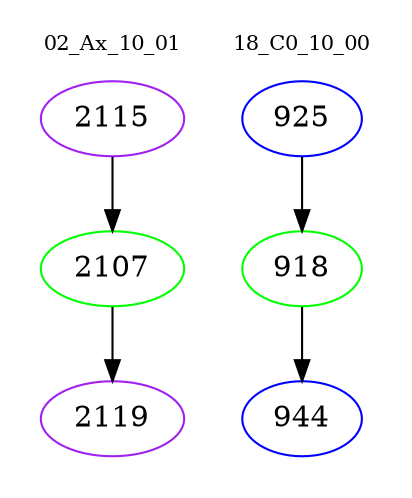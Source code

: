 digraph{
subgraph cluster_0 {
color = white
label = "02_Ax_10_01";
fontsize=10;
T0_2115 [label="2115", color="purple"]
T0_2115 -> T0_2107 [color="black"]
T0_2107 [label="2107", color="green"]
T0_2107 -> T0_2119 [color="black"]
T0_2119 [label="2119", color="purple"]
}
subgraph cluster_1 {
color = white
label = "18_C0_10_00";
fontsize=10;
T1_925 [label="925", color="blue"]
T1_925 -> T1_918 [color="black"]
T1_918 [label="918", color="green"]
T1_918 -> T1_944 [color="black"]
T1_944 [label="944", color="blue"]
}
}
